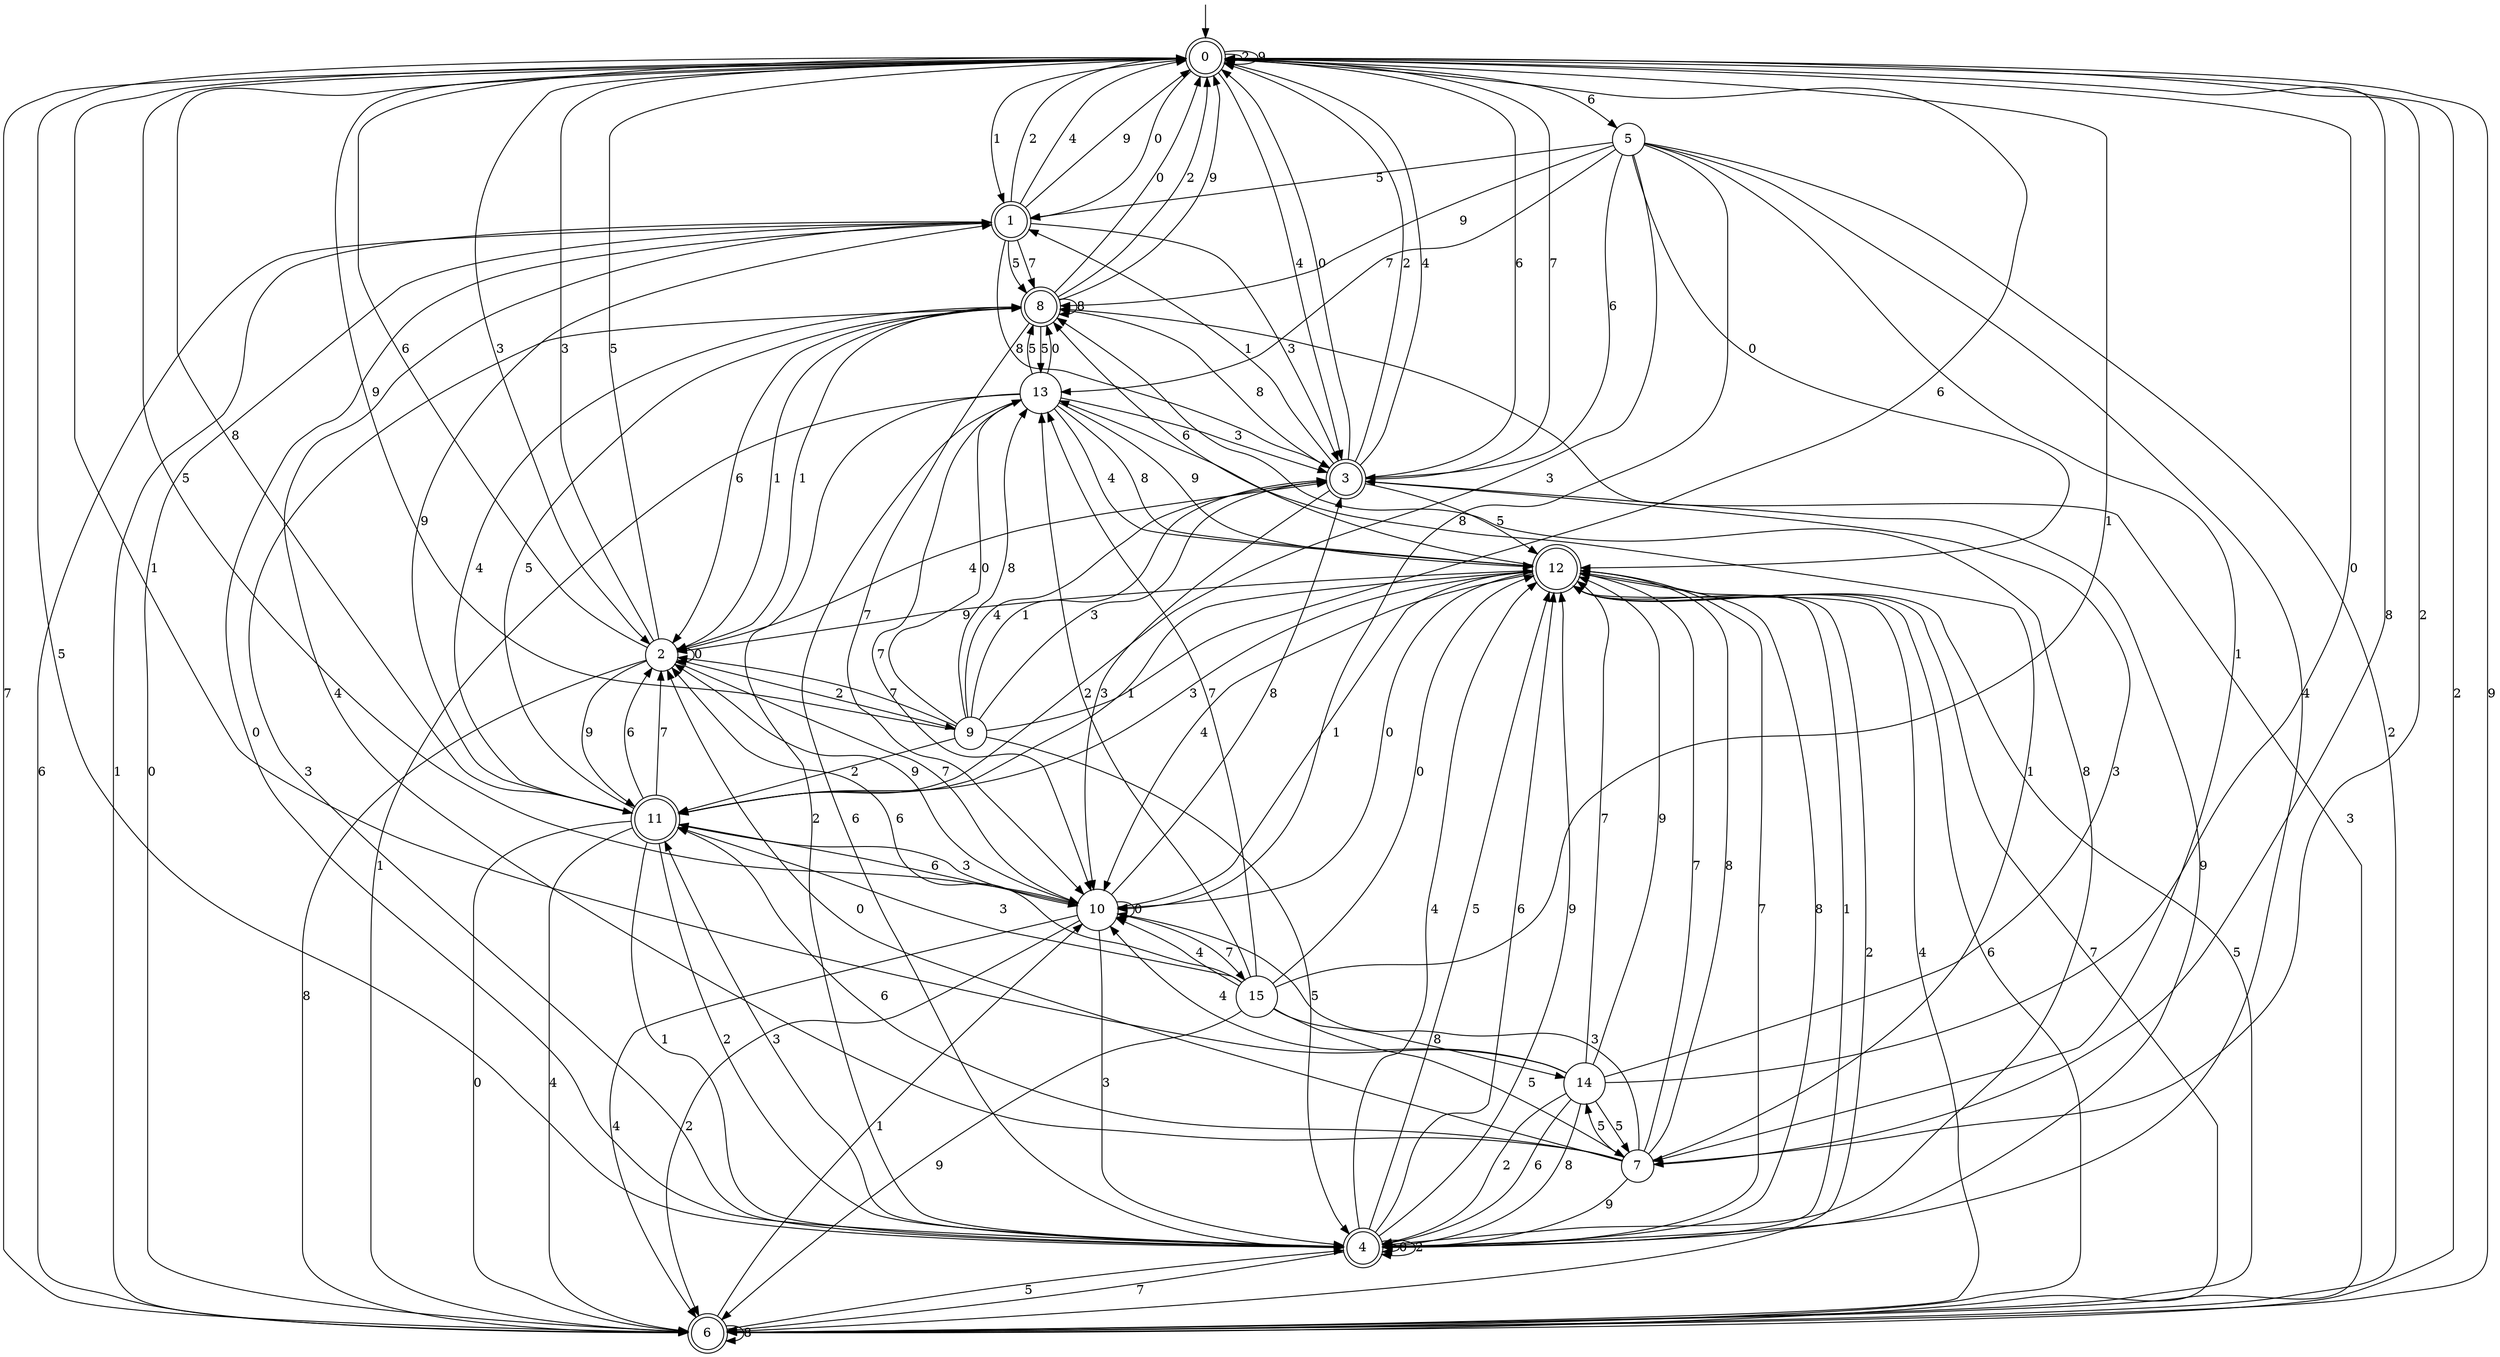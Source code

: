 digraph g {

	s0 [shape="doublecircle" label="0"];
	s1 [shape="doublecircle" label="1"];
	s2 [shape="circle" label="2"];
	s3 [shape="doublecircle" label="3"];
	s4 [shape="doublecircle" label="4"];
	s5 [shape="circle" label="5"];
	s6 [shape="doublecircle" label="6"];
	s7 [shape="circle" label="7"];
	s8 [shape="doublecircle" label="8"];
	s9 [shape="circle" label="9"];
	s10 [shape="circle" label="10"];
	s11 [shape="doublecircle" label="11"];
	s12 [shape="doublecircle" label="12"];
	s13 [shape="circle" label="13"];
	s14 [shape="circle" label="14"];
	s15 [shape="circle" label="15"];
	s0 -> s1 [label="0"];
	s0 -> s1 [label="1"];
	s0 -> s0 [label="2"];
	s0 -> s2 [label="3"];
	s0 -> s3 [label="4"];
	s0 -> s4 [label="5"];
	s0 -> s5 [label="6"];
	s0 -> s6 [label="7"];
	s0 -> s7 [label="8"];
	s0 -> s0 [label="9"];
	s1 -> s4 [label="0"];
	s1 -> s6 [label="1"];
	s1 -> s0 [label="2"];
	s1 -> s3 [label="3"];
	s1 -> s0 [label="4"];
	s1 -> s8 [label="5"];
	s1 -> s6 [label="6"];
	s1 -> s8 [label="7"];
	s1 -> s3 [label="8"];
	s1 -> s0 [label="9"];
	s2 -> s2 [label="0"];
	s2 -> s8 [label="1"];
	s2 -> s9 [label="2"];
	s2 -> s0 [label="3"];
	s2 -> s3 [label="4"];
	s2 -> s0 [label="5"];
	s2 -> s0 [label="6"];
	s2 -> s10 [label="7"];
	s2 -> s6 [label="8"];
	s2 -> s11 [label="9"];
	s3 -> s0 [label="0"];
	s3 -> s1 [label="1"];
	s3 -> s0 [label="2"];
	s3 -> s10 [label="3"];
	s3 -> s0 [label="4"];
	s3 -> s12 [label="5"];
	s3 -> s0 [label="6"];
	s3 -> s0 [label="7"];
	s3 -> s8 [label="8"];
	s3 -> s4 [label="9"];
	s4 -> s4 [label="0"];
	s4 -> s12 [label="1"];
	s4 -> s4 [label="2"];
	s4 -> s11 [label="3"];
	s4 -> s12 [label="4"];
	s4 -> s12 [label="5"];
	s4 -> s12 [label="6"];
	s4 -> s6 [label="7"];
	s4 -> s8 [label="8"];
	s4 -> s12 [label="9"];
	s5 -> s12 [label="0"];
	s5 -> s7 [label="1"];
	s5 -> s6 [label="2"];
	s5 -> s11 [label="3"];
	s5 -> s4 [label="4"];
	s5 -> s1 [label="5"];
	s5 -> s3 [label="6"];
	s5 -> s13 [label="7"];
	s5 -> s10 [label="8"];
	s5 -> s8 [label="9"];
	s6 -> s1 [label="0"];
	s6 -> s10 [label="1"];
	s6 -> s0 [label="2"];
	s6 -> s8 [label="3"];
	s6 -> s12 [label="4"];
	s6 -> s4 [label="5"];
	s6 -> s12 [label="6"];
	s6 -> s12 [label="7"];
	s6 -> s6 [label="8"];
	s6 -> s0 [label="9"];
	s7 -> s2 [label="0"];
	s7 -> s13 [label="1"];
	s7 -> s0 [label="2"];
	s7 -> s10 [label="3"];
	s7 -> s1 [label="4"];
	s7 -> s14 [label="5"];
	s7 -> s11 [label="6"];
	s7 -> s12 [label="7"];
	s7 -> s12 [label="8"];
	s7 -> s4 [label="9"];
	s8 -> s0 [label="0"];
	s8 -> s2 [label="1"];
	s8 -> s0 [label="2"];
	s8 -> s4 [label="3"];
	s8 -> s11 [label="4"];
	s8 -> s13 [label="5"];
	s8 -> s2 [label="6"];
	s8 -> s10 [label="7"];
	s8 -> s8 [label="8"];
	s8 -> s0 [label="9"];
	s9 -> s13 [label="0"];
	s9 -> s3 [label="1"];
	s9 -> s11 [label="2"];
	s9 -> s3 [label="3"];
	s9 -> s3 [label="4"];
	s9 -> s4 [label="5"];
	s9 -> s0 [label="6"];
	s9 -> s2 [label="7"];
	s9 -> s13 [label="8"];
	s9 -> s0 [label="9"];
	s10 -> s10 [label="0"];
	s10 -> s12 [label="1"];
	s10 -> s6 [label="2"];
	s10 -> s4 [label="3"];
	s10 -> s6 [label="4"];
	s10 -> s0 [label="5"];
	s10 -> s11 [label="6"];
	s10 -> s15 [label="7"];
	s10 -> s3 [label="8"];
	s10 -> s2 [label="9"];
	s11 -> s6 [label="0"];
	s11 -> s4 [label="1"];
	s11 -> s4 [label="2"];
	s11 -> s10 [label="3"];
	s11 -> s6 [label="4"];
	s11 -> s8 [label="5"];
	s11 -> s2 [label="6"];
	s11 -> s2 [label="7"];
	s11 -> s0 [label="8"];
	s11 -> s1 [label="9"];
	s12 -> s10 [label="0"];
	s12 -> s11 [label="1"];
	s12 -> s6 [label="2"];
	s12 -> s11 [label="3"];
	s12 -> s10 [label="4"];
	s12 -> s6 [label="5"];
	s12 -> s8 [label="6"];
	s12 -> s4 [label="7"];
	s12 -> s4 [label="8"];
	s12 -> s2 [label="9"];
	s13 -> s8 [label="0"];
	s13 -> s6 [label="1"];
	s13 -> s4 [label="2"];
	s13 -> s3 [label="3"];
	s13 -> s12 [label="4"];
	s13 -> s8 [label="5"];
	s13 -> s4 [label="6"];
	s13 -> s10 [label="7"];
	s13 -> s12 [label="8"];
	s13 -> s12 [label="9"];
	s14 -> s0 [label="0"];
	s14 -> s0 [label="1"];
	s14 -> s4 [label="2"];
	s14 -> s3 [label="3"];
	s14 -> s10 [label="4"];
	s14 -> s7 [label="5"];
	s14 -> s4 [label="6"];
	s14 -> s12 [label="7"];
	s14 -> s4 [label="8"];
	s14 -> s12 [label="9"];
	s15 -> s12 [label="0"];
	s15 -> s0 [label="1"];
	s15 -> s13 [label="2"];
	s15 -> s11 [label="3"];
	s15 -> s10 [label="4"];
	s15 -> s7 [label="5"];
	s15 -> s2 [label="6"];
	s15 -> s13 [label="7"];
	s15 -> s14 [label="8"];
	s15 -> s6 [label="9"];

__start0 [label="" shape="none" width="0" height="0"];
__start0 -> s0;

}
